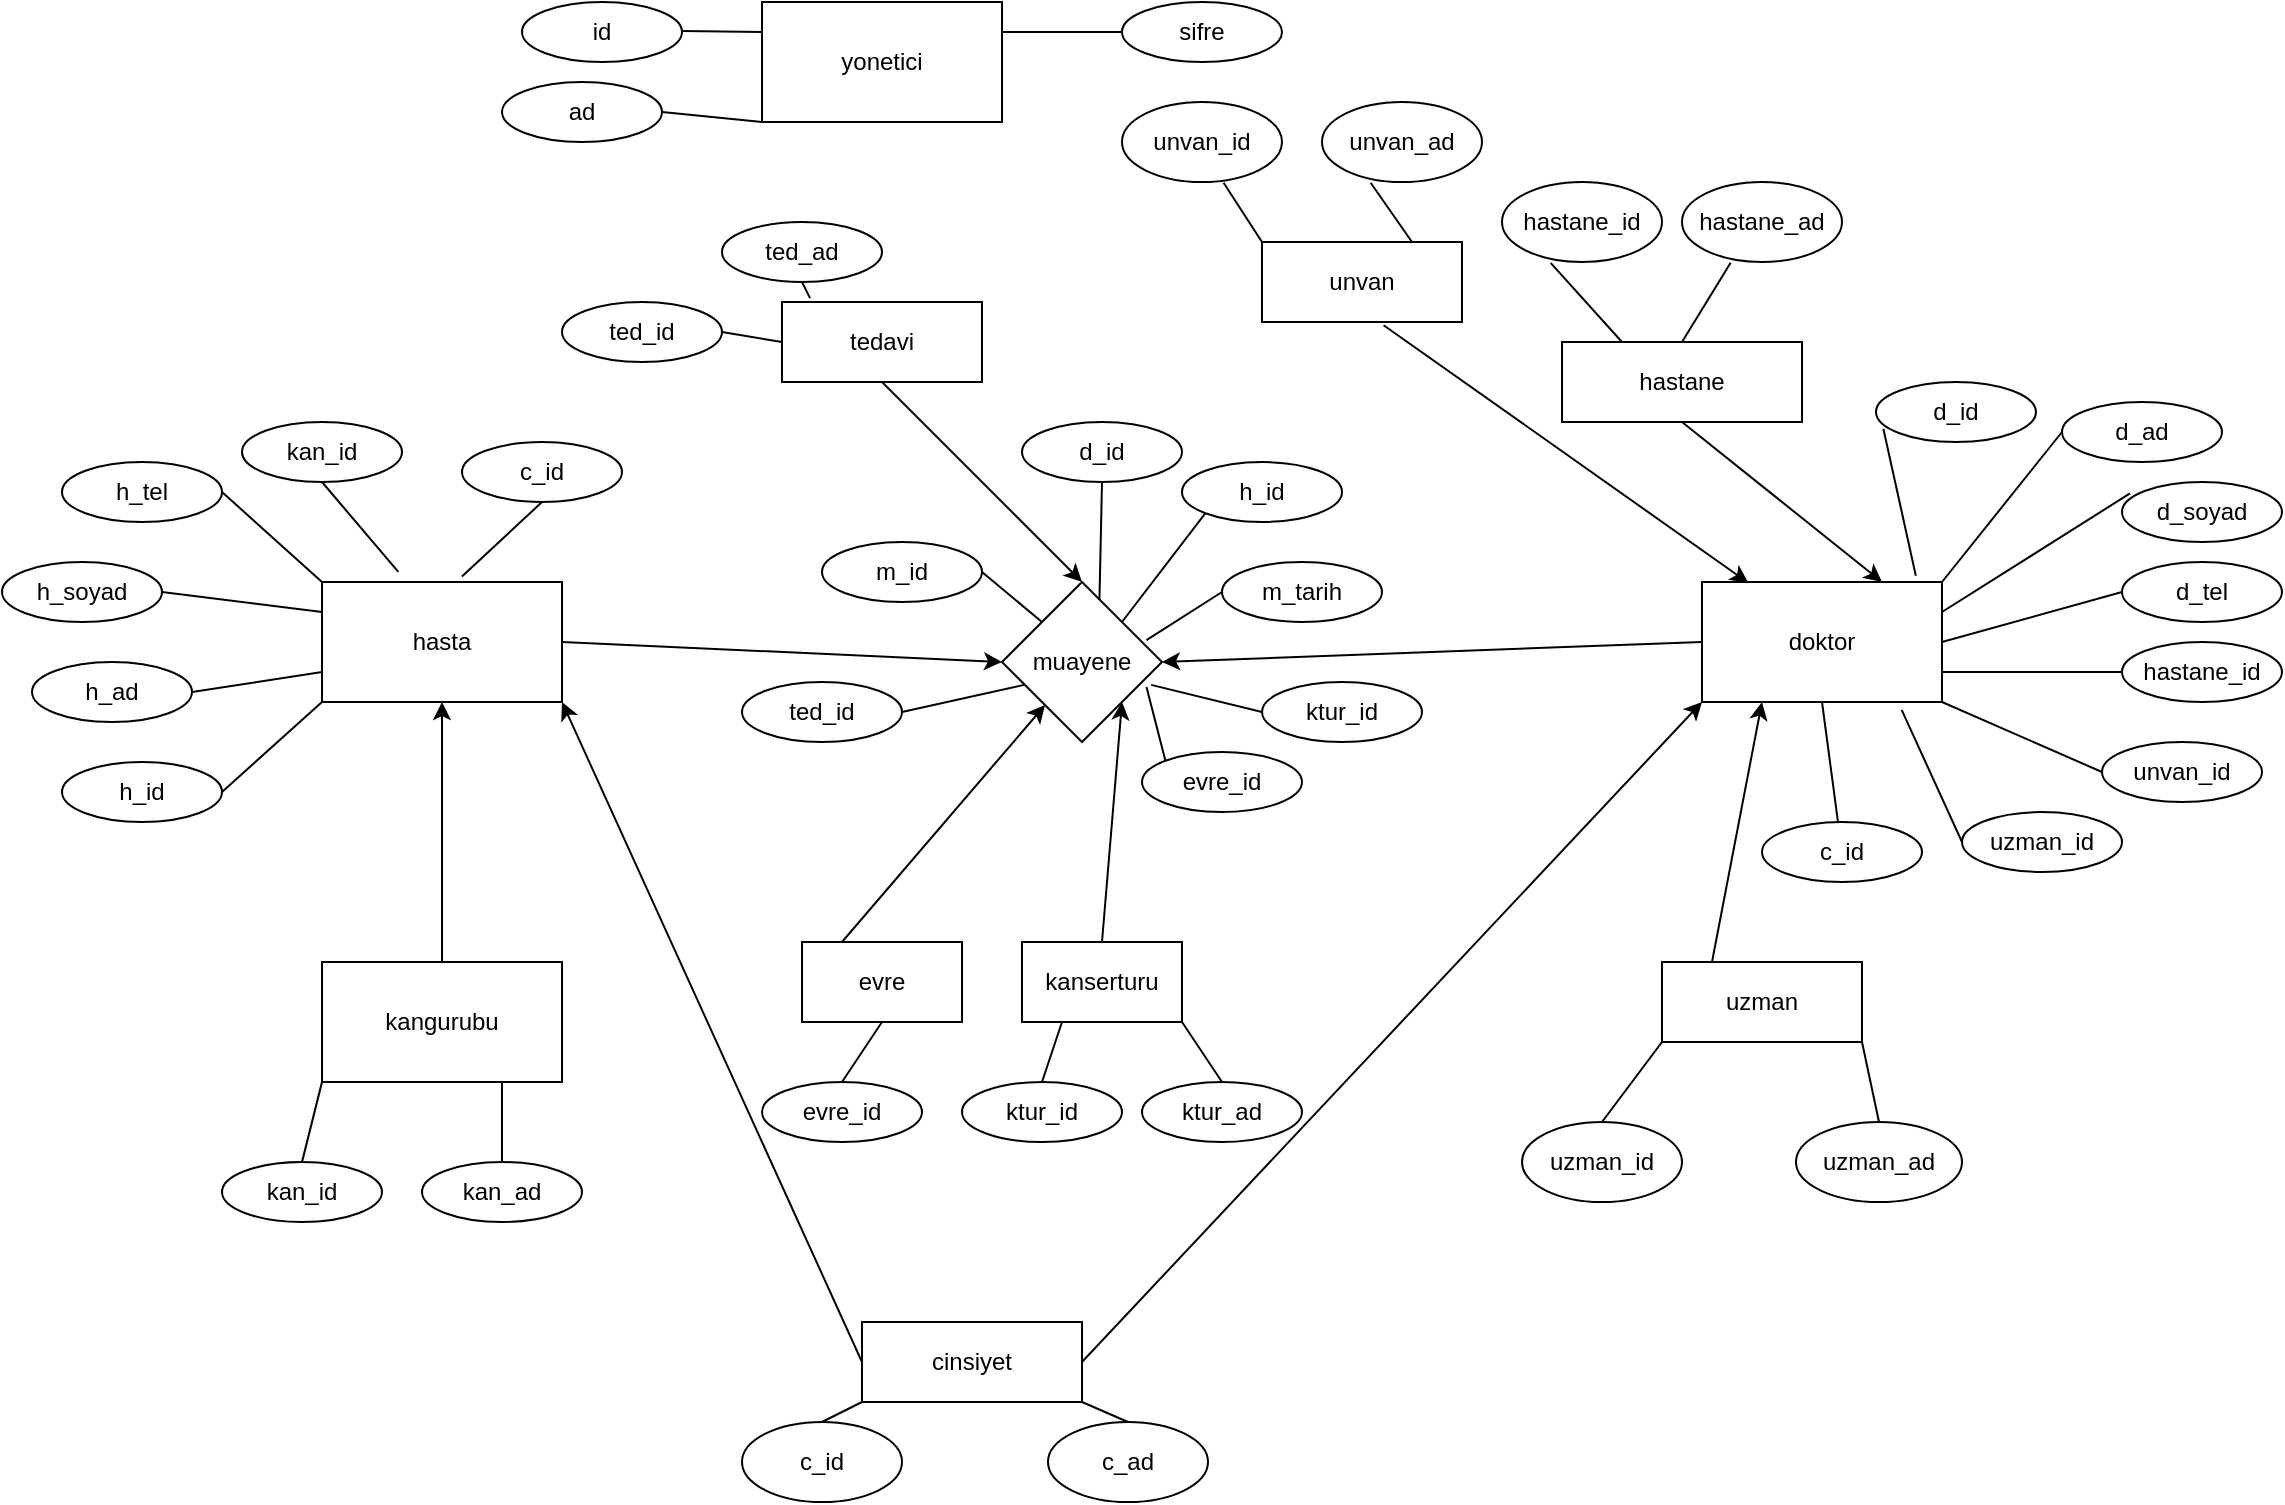 <mxfile version="15.7.4" type="device"><diagram id="0X4RLACX8VKn9e1AoDmt" name="Page-1"><mxGraphModel dx="2233" dy="1738" grid="1" gridSize="10" guides="1" tooltips="1" connect="1" arrows="1" fold="1" page="1" pageScale="1" pageWidth="827" pageHeight="1169" math="0" shadow="0"><root><mxCell id="0"/><mxCell id="1" parent="0"/><mxCell id="BoXVa5ll8AgMWKSlc7cO-2" value="hasta" style="rounded=0;whiteSpace=wrap;html=1;" vertex="1" parent="1"><mxGeometry x="50" y="240" width="120" height="60" as="geometry"/></mxCell><mxCell id="BoXVa5ll8AgMWKSlc7cO-3" value="doktor" style="rounded=0;whiteSpace=wrap;html=1;" vertex="1" parent="1"><mxGeometry x="740" y="240" width="120" height="60" as="geometry"/></mxCell><mxCell id="BoXVa5ll8AgMWKSlc7cO-4" value="yonetici" style="rounded=0;whiteSpace=wrap;html=1;" vertex="1" parent="1"><mxGeometry x="270" y="-50" width="120" height="60" as="geometry"/></mxCell><mxCell id="BoXVa5ll8AgMWKSlc7cO-5" value="kangurubu" style="rounded=0;whiteSpace=wrap;html=1;" vertex="1" parent="1"><mxGeometry x="50" y="430" width="120" height="60" as="geometry"/></mxCell><mxCell id="BoXVa5ll8AgMWKSlc7cO-6" value="evre" style="rounded=0;whiteSpace=wrap;html=1;" vertex="1" parent="1"><mxGeometry x="290" y="420" width="80" height="40" as="geometry"/></mxCell><mxCell id="BoXVa5ll8AgMWKSlc7cO-7" value="kanserturu" style="rounded=0;whiteSpace=wrap;html=1;" vertex="1" parent="1"><mxGeometry x="400" y="420" width="80" height="40" as="geometry"/></mxCell><mxCell id="BoXVa5ll8AgMWKSlc7cO-8" value="tedavi" style="rounded=0;whiteSpace=wrap;html=1;" vertex="1" parent="1"><mxGeometry x="280" y="100" width="100" height="40" as="geometry"/></mxCell><mxCell id="BoXVa5ll8AgMWKSlc7cO-9" value="cinsiyet" style="rounded=0;whiteSpace=wrap;html=1;" vertex="1" parent="1"><mxGeometry x="320" y="610" width="110" height="40" as="geometry"/></mxCell><mxCell id="BoXVa5ll8AgMWKSlc7cO-10" value="hastane" style="rounded=0;whiteSpace=wrap;html=1;" vertex="1" parent="1"><mxGeometry x="670" y="120" width="120" height="40" as="geometry"/></mxCell><mxCell id="BoXVa5ll8AgMWKSlc7cO-11" value="uzman" style="rounded=0;whiteSpace=wrap;html=1;" vertex="1" parent="1"><mxGeometry x="720" y="430" width="100" height="40" as="geometry"/></mxCell><mxCell id="BoXVa5ll8AgMWKSlc7cO-12" value="unvan" style="rounded=0;whiteSpace=wrap;html=1;" vertex="1" parent="1"><mxGeometry x="520" y="70" width="100" height="40" as="geometry"/></mxCell><mxCell id="BoXVa5ll8AgMWKSlc7cO-13" value="muayene" style="rhombus;whiteSpace=wrap;html=1;" vertex="1" parent="1"><mxGeometry x="390" y="240" width="80" height="80" as="geometry"/></mxCell><mxCell id="BoXVa5ll8AgMWKSlc7cO-17" value="" style="endArrow=classic;html=1;rounded=0;exitX=0.5;exitY=0;exitDx=0;exitDy=0;entryX=0.5;entryY=1;entryDx=0;entryDy=0;" edge="1" parent="1" source="BoXVa5ll8AgMWKSlc7cO-5" target="BoXVa5ll8AgMWKSlc7cO-2"><mxGeometry width="50" height="50" relative="1" as="geometry"><mxPoint x="340" y="360" as="sourcePoint"/><mxPoint x="390" y="310" as="targetPoint"/></mxGeometry></mxCell><mxCell id="BoXVa5ll8AgMWKSlc7cO-18" value="" style="endArrow=classic;html=1;rounded=0;exitX=0.5;exitY=1;exitDx=0;exitDy=0;entryX=0.5;entryY=0;entryDx=0;entryDy=0;" edge="1" parent="1" source="BoXVa5ll8AgMWKSlc7cO-8" target="BoXVa5ll8AgMWKSlc7cO-13"><mxGeometry width="50" height="50" relative="1" as="geometry"><mxPoint x="400" y="260" as="sourcePoint"/><mxPoint x="450" y="210" as="targetPoint"/></mxGeometry></mxCell><mxCell id="BoXVa5ll8AgMWKSlc7cO-19" value="" style="endArrow=classic;html=1;rounded=0;exitX=0.25;exitY=0;exitDx=0;exitDy=0;" edge="1" parent="1" source="BoXVa5ll8AgMWKSlc7cO-6" target="BoXVa5ll8AgMWKSlc7cO-13"><mxGeometry width="50" height="50" relative="1" as="geometry"><mxPoint x="340" y="360" as="sourcePoint"/><mxPoint x="390" y="310" as="targetPoint"/></mxGeometry></mxCell><mxCell id="BoXVa5ll8AgMWKSlc7cO-20" value="" style="endArrow=classic;html=1;rounded=0;exitX=0.5;exitY=0;exitDx=0;exitDy=0;entryX=1;entryY=1;entryDx=0;entryDy=0;" edge="1" parent="1" source="BoXVa5ll8AgMWKSlc7cO-7" target="BoXVa5ll8AgMWKSlc7cO-13"><mxGeometry width="50" height="50" relative="1" as="geometry"><mxPoint x="340" y="360" as="sourcePoint"/><mxPoint x="430" y="350" as="targetPoint"/></mxGeometry></mxCell><mxCell id="BoXVa5ll8AgMWKSlc7cO-21" value="" style="endArrow=classic;html=1;rounded=0;entryX=0;entryY=0.5;entryDx=0;entryDy=0;exitX=1;exitY=0.5;exitDx=0;exitDy=0;" edge="1" parent="1" source="BoXVa5ll8AgMWKSlc7cO-2" target="BoXVa5ll8AgMWKSlc7cO-13"><mxGeometry width="50" height="50" relative="1" as="geometry"><mxPoint x="250" y="340" as="sourcePoint"/><mxPoint x="390" y="310" as="targetPoint"/></mxGeometry></mxCell><mxCell id="BoXVa5ll8AgMWKSlc7cO-22" value="" style="endArrow=classic;html=1;rounded=0;exitX=0;exitY=0.5;exitDx=0;exitDy=0;entryX=1;entryY=0.5;entryDx=0;entryDy=0;" edge="1" parent="1" source="BoXVa5ll8AgMWKSlc7cO-3" target="BoXVa5ll8AgMWKSlc7cO-13"><mxGeometry width="50" height="50" relative="1" as="geometry"><mxPoint x="340" y="360" as="sourcePoint"/><mxPoint x="390" y="310" as="targetPoint"/></mxGeometry></mxCell><mxCell id="BoXVa5ll8AgMWKSlc7cO-23" value="" style="endArrow=classic;html=1;rounded=0;exitX=0;exitY=0.5;exitDx=0;exitDy=0;entryX=1;entryY=1;entryDx=0;entryDy=0;" edge="1" parent="1" source="BoXVa5ll8AgMWKSlc7cO-9" target="BoXVa5ll8AgMWKSlc7cO-2"><mxGeometry width="50" height="50" relative="1" as="geometry"><mxPoint x="340" y="360" as="sourcePoint"/><mxPoint x="390" y="310" as="targetPoint"/></mxGeometry></mxCell><mxCell id="BoXVa5ll8AgMWKSlc7cO-24" value="" style="endArrow=classic;html=1;rounded=0;exitX=1;exitY=0.5;exitDx=0;exitDy=0;entryX=0;entryY=1;entryDx=0;entryDy=0;" edge="1" parent="1" source="BoXVa5ll8AgMWKSlc7cO-9" target="BoXVa5ll8AgMWKSlc7cO-3"><mxGeometry width="50" height="50" relative="1" as="geometry"><mxPoint x="340" y="360" as="sourcePoint"/><mxPoint x="390" y="310" as="targetPoint"/></mxGeometry></mxCell><mxCell id="BoXVa5ll8AgMWKSlc7cO-25" value="" style="endArrow=classic;html=1;rounded=0;exitX=0.25;exitY=0;exitDx=0;exitDy=0;entryX=0.25;entryY=1;entryDx=0;entryDy=0;" edge="1" parent="1" source="BoXVa5ll8AgMWKSlc7cO-11" target="BoXVa5ll8AgMWKSlc7cO-3"><mxGeometry width="50" height="50" relative="1" as="geometry"><mxPoint x="340" y="360" as="sourcePoint"/><mxPoint x="390" y="310" as="targetPoint"/></mxGeometry></mxCell><mxCell id="BoXVa5ll8AgMWKSlc7cO-26" value="" style="endArrow=classic;html=1;rounded=0;exitX=0.5;exitY=1;exitDx=0;exitDy=0;entryX=0.75;entryY=0;entryDx=0;entryDy=0;" edge="1" parent="1" source="BoXVa5ll8AgMWKSlc7cO-10" target="BoXVa5ll8AgMWKSlc7cO-3"><mxGeometry width="50" height="50" relative="1" as="geometry"><mxPoint x="340" y="360" as="sourcePoint"/><mxPoint x="390" y="310" as="targetPoint"/></mxGeometry></mxCell><mxCell id="BoXVa5ll8AgMWKSlc7cO-27" value="" style="endArrow=classic;html=1;rounded=0;exitX=0.608;exitY=1.04;exitDx=0;exitDy=0;exitPerimeter=0;entryX=0.193;entryY=0.007;entryDx=0;entryDy=0;entryPerimeter=0;" edge="1" parent="1" source="BoXVa5ll8AgMWKSlc7cO-12" target="BoXVa5ll8AgMWKSlc7cO-3"><mxGeometry width="50" height="50" relative="1" as="geometry"><mxPoint x="340" y="360" as="sourcePoint"/><mxPoint x="390" y="310" as="targetPoint"/></mxGeometry></mxCell><mxCell id="BoXVa5ll8AgMWKSlc7cO-28" value="" style="endArrow=none;html=1;rounded=0;exitX=0;exitY=0.25;exitDx=0;exitDy=0;" edge="1" parent="1" source="BoXVa5ll8AgMWKSlc7cO-4" target="BoXVa5ll8AgMWKSlc7cO-29"><mxGeometry width="50" height="50" relative="1" as="geometry"><mxPoint x="340" y="360" as="sourcePoint"/><mxPoint x="310" y="110" as="targetPoint"/></mxGeometry></mxCell><mxCell id="BoXVa5ll8AgMWKSlc7cO-29" value="id" style="ellipse;whiteSpace=wrap;html=1;" vertex="1" parent="1"><mxGeometry x="150" y="-50" width="80" height="30" as="geometry"/></mxCell><mxCell id="BoXVa5ll8AgMWKSlc7cO-30" value="ad" style="ellipse;whiteSpace=wrap;html=1;" vertex="1" parent="1"><mxGeometry x="140" y="-10" width="80" height="30" as="geometry"/></mxCell><mxCell id="BoXVa5ll8AgMWKSlc7cO-31" value="sifre" style="ellipse;whiteSpace=wrap;html=1;" vertex="1" parent="1"><mxGeometry x="450" y="-50" width="80" height="30" as="geometry"/></mxCell><mxCell id="BoXVa5ll8AgMWKSlc7cO-32" value="" style="endArrow=none;html=1;rounded=0;entryX=1;entryY=0.25;entryDx=0;entryDy=0;exitX=0;exitY=0.5;exitDx=0;exitDy=0;" edge="1" parent="1" source="BoXVa5ll8AgMWKSlc7cO-31" target="BoXVa5ll8AgMWKSlc7cO-4"><mxGeometry width="50" height="50" relative="1" as="geometry"><mxPoint x="470" y="15" as="sourcePoint"/><mxPoint x="480.0" y="100" as="targetPoint"/></mxGeometry></mxCell><mxCell id="BoXVa5ll8AgMWKSlc7cO-33" value="" style="endArrow=none;html=1;rounded=0;entryX=1;entryY=0.5;entryDx=0;entryDy=0;exitX=0;exitY=1;exitDx=0;exitDy=0;" edge="1" parent="1" source="BoXVa5ll8AgMWKSlc7cO-4" target="BoXVa5ll8AgMWKSlc7cO-30"><mxGeometry width="50" height="50" relative="1" as="geometry"><mxPoint x="350" y="120" as="sourcePoint"/><mxPoint x="300.0" y="124.41" as="targetPoint"/></mxGeometry></mxCell><mxCell id="BoXVa5ll8AgMWKSlc7cO-34" value="uzman_id" style="ellipse;whiteSpace=wrap;html=1;" vertex="1" parent="1"><mxGeometry x="650" y="510" width="80" height="40" as="geometry"/></mxCell><mxCell id="BoXVa5ll8AgMWKSlc7cO-35" value="uzman_ad" style="ellipse;whiteSpace=wrap;html=1;" vertex="1" parent="1"><mxGeometry x="787" y="510" width="83" height="40" as="geometry"/></mxCell><mxCell id="BoXVa5ll8AgMWKSlc7cO-36" value="" style="endArrow=none;html=1;rounded=0;exitX=0.5;exitY=0;exitDx=0;exitDy=0;entryX=0;entryY=1;entryDx=0;entryDy=0;" edge="1" parent="1" source="BoXVa5ll8AgMWKSlc7cO-34" target="BoXVa5ll8AgMWKSlc7cO-11"><mxGeometry width="50" height="50" relative="1" as="geometry"><mxPoint x="340" y="360" as="sourcePoint"/><mxPoint x="390" y="310" as="targetPoint"/></mxGeometry></mxCell><mxCell id="BoXVa5ll8AgMWKSlc7cO-37" value="" style="endArrow=none;html=1;rounded=0;entryX=1;entryY=1;entryDx=0;entryDy=0;exitX=0.5;exitY=0;exitDx=0;exitDy=0;" edge="1" parent="1" source="BoXVa5ll8AgMWKSlc7cO-35" target="BoXVa5ll8AgMWKSlc7cO-11"><mxGeometry width="50" height="50" relative="1" as="geometry"><mxPoint x="780" y="490" as="sourcePoint"/><mxPoint x="390" y="310" as="targetPoint"/></mxGeometry></mxCell><mxCell id="BoXVa5ll8AgMWKSlc7cO-38" value="unvan_id" style="ellipse;whiteSpace=wrap;html=1;" vertex="1" parent="1"><mxGeometry x="450" width="80" height="40" as="geometry"/></mxCell><mxCell id="BoXVa5ll8AgMWKSlc7cO-39" value="unvan_ad" style="ellipse;whiteSpace=wrap;html=1;" vertex="1" parent="1"><mxGeometry x="550" width="80" height="40" as="geometry"/></mxCell><mxCell id="BoXVa5ll8AgMWKSlc7cO-40" value="" style="endArrow=none;html=1;rounded=0;exitX=0.635;exitY=1.01;exitDx=0;exitDy=0;exitPerimeter=0;entryX=0;entryY=0;entryDx=0;entryDy=0;" edge="1" parent="1" source="BoXVa5ll8AgMWKSlc7cO-38" target="BoXVa5ll8AgMWKSlc7cO-12"><mxGeometry width="50" height="50" relative="1" as="geometry"><mxPoint x="340" y="240" as="sourcePoint"/><mxPoint x="390" y="190" as="targetPoint"/></mxGeometry></mxCell><mxCell id="BoXVa5ll8AgMWKSlc7cO-41" value="" style="endArrow=none;html=1;rounded=0;entryX=0.304;entryY=1.01;entryDx=0;entryDy=0;entryPerimeter=0;exitX=0.75;exitY=0;exitDx=0;exitDy=0;" edge="1" parent="1" source="BoXVa5ll8AgMWKSlc7cO-12" target="BoXVa5ll8AgMWKSlc7cO-39"><mxGeometry width="50" height="50" relative="1" as="geometry"><mxPoint x="340" y="240" as="sourcePoint"/><mxPoint x="390" y="190" as="targetPoint"/></mxGeometry></mxCell><mxCell id="BoXVa5ll8AgMWKSlc7cO-42" value="hastane_id" style="ellipse;whiteSpace=wrap;html=1;" vertex="1" parent="1"><mxGeometry x="640" y="40" width="80" height="40" as="geometry"/></mxCell><mxCell id="BoXVa5ll8AgMWKSlc7cO-43" value="" style="endArrow=none;html=1;rounded=0;entryX=0.304;entryY=1.01;entryDx=0;entryDy=0;entryPerimeter=0;exitX=0.25;exitY=0;exitDx=0;exitDy=0;" edge="1" parent="1" target="BoXVa5ll8AgMWKSlc7cO-42" source="BoXVa5ll8AgMWKSlc7cO-10"><mxGeometry width="50" height="50" relative="1" as="geometry"><mxPoint x="575" y="130" as="sourcePoint"/><mxPoint x="400" y="200" as="targetPoint"/></mxGeometry></mxCell><mxCell id="BoXVa5ll8AgMWKSlc7cO-44" value="hastane_ad" style="ellipse;whiteSpace=wrap;html=1;" vertex="1" parent="1"><mxGeometry x="730" y="40" width="80" height="40" as="geometry"/></mxCell><mxCell id="BoXVa5ll8AgMWKSlc7cO-45" value="" style="endArrow=none;html=1;rounded=0;entryX=0.304;entryY=1.01;entryDx=0;entryDy=0;entryPerimeter=0;exitX=0.5;exitY=0;exitDx=0;exitDy=0;" edge="1" parent="1" target="BoXVa5ll8AgMWKSlc7cO-44" source="BoXVa5ll8AgMWKSlc7cO-10"><mxGeometry width="50" height="50" relative="1" as="geometry"><mxPoint x="810" y="120" as="sourcePoint"/><mxPoint x="635" y="190" as="targetPoint"/></mxGeometry></mxCell><mxCell id="BoXVa5ll8AgMWKSlc7cO-50" value="d_soyad" style="ellipse;whiteSpace=wrap;html=1;" vertex="1" parent="1"><mxGeometry x="950" y="190" width="80" height="30" as="geometry"/></mxCell><mxCell id="BoXVa5ll8AgMWKSlc7cO-51" value="" style="endArrow=none;html=1;rounded=0;entryX=0.05;entryY=0.19;entryDx=0;entryDy=0;entryPerimeter=0;exitX=1;exitY=0.25;exitDx=0;exitDy=0;" edge="1" parent="1" target="BoXVa5ll8AgMWKSlc7cO-50" source="BoXVa5ll8AgMWKSlc7cO-3"><mxGeometry width="50" height="50" relative="1" as="geometry"><mxPoint x="670" y="320" as="sourcePoint"/><mxPoint x="855.0" y="394.41" as="targetPoint"/></mxGeometry></mxCell><mxCell id="BoXVa5ll8AgMWKSlc7cO-52" value="d_ad" style="ellipse;whiteSpace=wrap;html=1;" vertex="1" parent="1"><mxGeometry x="920" y="150" width="80" height="30" as="geometry"/></mxCell><mxCell id="BoXVa5ll8AgMWKSlc7cO-53" value="" style="endArrow=none;html=1;rounded=0;entryX=0;entryY=0.5;entryDx=0;entryDy=0;exitX=1;exitY=0;exitDx=0;exitDy=0;" edge="1" parent="1" target="BoXVa5ll8AgMWKSlc7cO-52" source="BoXVa5ll8AgMWKSlc7cO-3"><mxGeometry width="50" height="50" relative="1" as="geometry"><mxPoint x="330" y="80" as="sourcePoint"/><mxPoint x="710" y="290" as="targetPoint"/></mxGeometry></mxCell><mxCell id="BoXVa5ll8AgMWKSlc7cO-54" value="d_id" style="ellipse;whiteSpace=wrap;html=1;" vertex="1" parent="1"><mxGeometry x="827" y="140" width="80" height="30" as="geometry"/></mxCell><mxCell id="BoXVa5ll8AgMWKSlc7cO-55" value="" style="endArrow=none;html=1;rounded=0;exitX=0.891;exitY=-0.052;exitDx=0;exitDy=0;entryX=0.046;entryY=0.778;entryDx=0;entryDy=0;entryPerimeter=0;exitPerimeter=0;" edge="1" parent="1" target="BoXVa5ll8AgMWKSlc7cO-54" source="BoXVa5ll8AgMWKSlc7cO-3"><mxGeometry width="50" height="50" relative="1" as="geometry"><mxPoint x="840" y="240" as="sourcePoint"/><mxPoint x="700" y="255" as="targetPoint"/></mxGeometry></mxCell><mxCell id="BoXVa5ll8AgMWKSlc7cO-63" value="d_tel" style="ellipse;whiteSpace=wrap;html=1;" vertex="1" parent="1"><mxGeometry x="950" y="230" width="80" height="30" as="geometry"/></mxCell><mxCell id="BoXVa5ll8AgMWKSlc7cO-64" value="" style="endArrow=none;html=1;rounded=0;entryX=0;entryY=0.5;entryDx=0;entryDy=0;exitX=1;exitY=0.5;exitDx=0;exitDy=0;" edge="1" parent="1" target="BoXVa5ll8AgMWKSlc7cO-63" source="BoXVa5ll8AgMWKSlc7cO-3"><mxGeometry width="50" height="50" relative="1" as="geometry"><mxPoint x="730" y="330" as="sourcePoint"/><mxPoint x="687.16" y="380" as="targetPoint"/></mxGeometry></mxCell><mxCell id="BoXVa5ll8AgMWKSlc7cO-65" value="hastane_id" style="ellipse;whiteSpace=wrap;html=1;" vertex="1" parent="1"><mxGeometry x="950" y="270" width="80" height="30" as="geometry"/></mxCell><mxCell id="BoXVa5ll8AgMWKSlc7cO-66" value="" style="endArrow=none;html=1;rounded=0;entryX=0;entryY=0.5;entryDx=0;entryDy=0;exitX=1;exitY=0.75;exitDx=0;exitDy=0;" edge="1" parent="1" target="BoXVa5ll8AgMWKSlc7cO-65" source="BoXVa5ll8AgMWKSlc7cO-3"><mxGeometry width="50" height="50" relative="1" as="geometry"><mxPoint x="840" y="320" as="sourcePoint"/><mxPoint x="840" y="370" as="targetPoint"/></mxGeometry></mxCell><mxCell id="BoXVa5ll8AgMWKSlc7cO-67" value="unvan_id" style="ellipse;whiteSpace=wrap;html=1;" vertex="1" parent="1"><mxGeometry x="940" y="320" width="80" height="30" as="geometry"/></mxCell><mxCell id="BoXVa5ll8AgMWKSlc7cO-68" value="" style="endArrow=none;html=1;rounded=0;entryX=0;entryY=0.5;entryDx=0;entryDy=0;exitX=1;exitY=1;exitDx=0;exitDy=0;" edge="1" parent="1" target="BoXVa5ll8AgMWKSlc7cO-67" source="BoXVa5ll8AgMWKSlc7cO-3"><mxGeometry width="50" height="50" relative="1" as="geometry"><mxPoint x="827" y="400" as="sourcePoint"/><mxPoint x="767" y="400" as="targetPoint"/></mxGeometry></mxCell><mxCell id="BoXVa5ll8AgMWKSlc7cO-69" value="c_id" style="ellipse;whiteSpace=wrap;html=1;" vertex="1" parent="1"><mxGeometry x="770" y="360" width="80" height="30" as="geometry"/></mxCell><mxCell id="BoXVa5ll8AgMWKSlc7cO-70" value="" style="endArrow=none;html=1;rounded=0;exitX=0.5;exitY=1;exitDx=0;exitDy=0;" edge="1" parent="1" target="BoXVa5ll8AgMWKSlc7cO-69" source="BoXVa5ll8AgMWKSlc7cO-3"><mxGeometry width="50" height="50" relative="1" as="geometry"><mxPoint x="730" y="390" as="sourcePoint"/><mxPoint x="670" y="390" as="targetPoint"/></mxGeometry></mxCell><mxCell id="BoXVa5ll8AgMWKSlc7cO-71" value="uzman_id" style="ellipse;whiteSpace=wrap;html=1;" vertex="1" parent="1"><mxGeometry x="870" y="355" width="80" height="30" as="geometry"/></mxCell><mxCell id="BoXVa5ll8AgMWKSlc7cO-72" value="" style="endArrow=none;html=1;rounded=0;entryX=0;entryY=0.5;entryDx=0;entryDy=0;exitX=0.832;exitY=1.066;exitDx=0;exitDy=0;exitPerimeter=0;" edge="1" parent="1" target="BoXVa5ll8AgMWKSlc7cO-71" source="BoXVa5ll8AgMWKSlc7cO-3"><mxGeometry width="50" height="50" relative="1" as="geometry"><mxPoint x="820" y="385" as="sourcePoint"/><mxPoint x="760" y="385" as="targetPoint"/></mxGeometry></mxCell><mxCell id="BoXVa5ll8AgMWKSlc7cO-73" value="c_ad" style="ellipse;whiteSpace=wrap;html=1;" vertex="1" parent="1"><mxGeometry x="413" y="660" width="80" height="40" as="geometry"/></mxCell><mxCell id="BoXVa5ll8AgMWKSlc7cO-74" value="" style="endArrow=none;html=1;rounded=0;exitX=0.5;exitY=0;exitDx=0;exitDy=0;entryX=1;entryY=1;entryDx=0;entryDy=0;" edge="1" parent="1" source="BoXVa5ll8AgMWKSlc7cO-73" target="BoXVa5ll8AgMWKSlc7cO-9"><mxGeometry width="50" height="50" relative="1" as="geometry"><mxPoint x="350" y="370" as="sourcePoint"/><mxPoint x="730" y="480" as="targetPoint"/></mxGeometry></mxCell><mxCell id="BoXVa5ll8AgMWKSlc7cO-75" value="c_id" style="ellipse;whiteSpace=wrap;html=1;" vertex="1" parent="1"><mxGeometry x="260" y="660" width="80" height="40" as="geometry"/></mxCell><mxCell id="BoXVa5ll8AgMWKSlc7cO-76" value="" style="endArrow=none;html=1;rounded=0;exitX=0.5;exitY=0;exitDx=0;exitDy=0;entryX=0;entryY=1;entryDx=0;entryDy=0;" edge="1" parent="1" source="BoXVa5ll8AgMWKSlc7cO-75" target="BoXVa5ll8AgMWKSlc7cO-9"><mxGeometry width="50" height="50" relative="1" as="geometry"><mxPoint y="395" as="sourcePoint"/><mxPoint x="380" y="505" as="targetPoint"/></mxGeometry></mxCell><mxCell id="BoXVa5ll8AgMWKSlc7cO-77" value="ted_id" style="ellipse;whiteSpace=wrap;html=1;" vertex="1" parent="1"><mxGeometry x="170" y="100" width="80" height="30" as="geometry"/></mxCell><mxCell id="BoXVa5ll8AgMWKSlc7cO-78" value="" style="endArrow=none;html=1;rounded=0;entryX=1;entryY=0.5;entryDx=0;entryDy=0;exitX=0;exitY=0.5;exitDx=0;exitDy=0;" edge="1" parent="1" target="BoXVa5ll8AgMWKSlc7cO-77" source="BoXVa5ll8AgMWKSlc7cO-8"><mxGeometry width="50" height="50" relative="1" as="geometry"><mxPoint x="350" y="140" as="sourcePoint"/><mxPoint x="340.0" y="204.41" as="targetPoint"/></mxGeometry></mxCell><mxCell id="BoXVa5ll8AgMWKSlc7cO-79" value="ted_ad" style="ellipse;whiteSpace=wrap;html=1;" vertex="1" parent="1"><mxGeometry x="250" y="60" width="80" height="30" as="geometry"/></mxCell><mxCell id="BoXVa5ll8AgMWKSlc7cO-80" value="" style="endArrow=none;html=1;rounded=0;entryX=0.5;entryY=1;entryDx=0;entryDy=0;exitX=0.14;exitY=-0.049;exitDx=0;exitDy=0;exitPerimeter=0;" edge="1" parent="1" target="BoXVa5ll8AgMWKSlc7cO-79" source="BoXVa5ll8AgMWKSlc7cO-8"><mxGeometry width="50" height="50" relative="1" as="geometry"><mxPoint x="495" y="195" as="sourcePoint"/><mxPoint x="450.0" y="179.41" as="targetPoint"/></mxGeometry></mxCell><mxCell id="BoXVa5ll8AgMWKSlc7cO-81" value="evre_id" style="ellipse;whiteSpace=wrap;html=1;" vertex="1" parent="1"><mxGeometry x="270" y="490" width="80" height="30" as="geometry"/></mxCell><mxCell id="BoXVa5ll8AgMWKSlc7cO-82" value="" style="endArrow=none;html=1;rounded=0;entryX=0.5;entryY=0;entryDx=0;entryDy=0;exitX=0.5;exitY=1;exitDx=0;exitDy=0;" edge="1" parent="1" target="BoXVa5ll8AgMWKSlc7cO-81" source="BoXVa5ll8AgMWKSlc7cO-6"><mxGeometry width="50" height="50" relative="1" as="geometry"><mxPoint x="483" y="420" as="sourcePoint"/><mxPoint x="473.0" y="484.41" as="targetPoint"/></mxGeometry></mxCell><mxCell id="BoXVa5ll8AgMWKSlc7cO-83" value="ktur_id" style="ellipse;whiteSpace=wrap;html=1;" vertex="1" parent="1"><mxGeometry x="370" y="490" width="80" height="30" as="geometry"/></mxCell><mxCell id="BoXVa5ll8AgMWKSlc7cO-84" value="" style="endArrow=none;html=1;rounded=0;entryX=0.5;entryY=0;entryDx=0;entryDy=0;exitX=0.25;exitY=1;exitDx=0;exitDy=0;" edge="1" parent="1" target="BoXVa5ll8AgMWKSlc7cO-83" source="BoXVa5ll8AgMWKSlc7cO-7"><mxGeometry width="50" height="50" relative="1" as="geometry"><mxPoint x="480" y="420" as="sourcePoint"/><mxPoint x="570.0" y="504.41" as="targetPoint"/></mxGeometry></mxCell><mxCell id="BoXVa5ll8AgMWKSlc7cO-85" value="ktur_ad" style="ellipse;whiteSpace=wrap;html=1;" vertex="1" parent="1"><mxGeometry x="460" y="490" width="80" height="30" as="geometry"/></mxCell><mxCell id="BoXVa5ll8AgMWKSlc7cO-86" value="" style="endArrow=none;html=1;rounded=0;exitX=1;exitY=1;exitDx=0;exitDy=0;entryX=0.5;entryY=0;entryDx=0;entryDy=0;" edge="1" parent="1" target="BoXVa5ll8AgMWKSlc7cO-85" source="BoXVa5ll8AgMWKSlc7cO-7"><mxGeometry width="50" height="50" relative="1" as="geometry"><mxPoint x="670" y="440" as="sourcePoint"/><mxPoint x="560" y="430" as="targetPoint"/></mxGeometry></mxCell><mxCell id="BoXVa5ll8AgMWKSlc7cO-88" value="m_id" style="ellipse;whiteSpace=wrap;html=1;" vertex="1" parent="1"><mxGeometry x="300" y="220" width="80" height="30" as="geometry"/></mxCell><mxCell id="BoXVa5ll8AgMWKSlc7cO-89" value="" style="endArrow=none;html=1;rounded=0;entryX=1;entryY=0.5;entryDx=0;entryDy=0;exitX=0;exitY=0;exitDx=0;exitDy=0;" edge="1" parent="1" target="BoXVa5ll8AgMWKSlc7cO-88" source="BoXVa5ll8AgMWKSlc7cO-13"><mxGeometry width="50" height="50" relative="1" as="geometry"><mxPoint x="430" y="220" as="sourcePoint"/><mxPoint x="420.0" y="284.41" as="targetPoint"/></mxGeometry></mxCell><mxCell id="BoXVa5ll8AgMWKSlc7cO-90" value="d_id" style="ellipse;whiteSpace=wrap;html=1;" vertex="1" parent="1"><mxGeometry x="400" y="160" width="80" height="30" as="geometry"/></mxCell><mxCell id="BoXVa5ll8AgMWKSlc7cO-91" value="" style="endArrow=none;html=1;rounded=0;entryX=0.5;entryY=1;entryDx=0;entryDy=0;exitX=0.609;exitY=0.113;exitDx=0;exitDy=0;exitPerimeter=0;" edge="1" parent="1" target="BoXVa5ll8AgMWKSlc7cO-90" source="BoXVa5ll8AgMWKSlc7cO-13"><mxGeometry width="50" height="50" relative="1" as="geometry"><mxPoint x="640" y="310" as="sourcePoint"/><mxPoint x="560.0" y="244.41" as="targetPoint"/></mxGeometry></mxCell><mxCell id="BoXVa5ll8AgMWKSlc7cO-92" value="h_id" style="ellipse;whiteSpace=wrap;html=1;" vertex="1" parent="1"><mxGeometry x="480" y="180" width="80" height="30" as="geometry"/></mxCell><mxCell id="BoXVa5ll8AgMWKSlc7cO-93" value="" style="endArrow=none;html=1;rounded=0;entryX=0;entryY=1;entryDx=0;entryDy=0;exitX=1;exitY=0;exitDx=0;exitDy=0;" edge="1" parent="1" target="BoXVa5ll8AgMWKSlc7cO-92" source="BoXVa5ll8AgMWKSlc7cO-13"><mxGeometry width="50" height="50" relative="1" as="geometry"><mxPoint x="650" y="200" as="sourcePoint"/><mxPoint x="640.0" y="264.41" as="targetPoint"/></mxGeometry></mxCell><mxCell id="BoXVa5ll8AgMWKSlc7cO-94" value="ted_id" style="ellipse;whiteSpace=wrap;html=1;" vertex="1" parent="1"><mxGeometry x="260" y="290" width="80" height="30" as="geometry"/></mxCell><mxCell id="BoXVa5ll8AgMWKSlc7cO-95" value="" style="endArrow=none;html=1;rounded=0;entryX=1;entryY=0.5;entryDx=0;entryDy=0;exitX=0.138;exitY=0.643;exitDx=0;exitDy=0;exitPerimeter=0;" edge="1" parent="1" target="BoXVa5ll8AgMWKSlc7cO-94" source="BoXVa5ll8AgMWKSlc7cO-13"><mxGeometry width="50" height="50" relative="1" as="geometry"><mxPoint x="400" y="290" as="sourcePoint"/><mxPoint x="390.0" y="354.41" as="targetPoint"/></mxGeometry></mxCell><mxCell id="BoXVa5ll8AgMWKSlc7cO-96" value="evre_id" style="ellipse;whiteSpace=wrap;html=1;" vertex="1" parent="1"><mxGeometry x="460.0" y="325" width="80" height="30" as="geometry"/></mxCell><mxCell id="BoXVa5ll8AgMWKSlc7cO-97" value="" style="endArrow=none;html=1;rounded=0;entryX=0;entryY=0;entryDx=0;entryDy=0;exitX=0.903;exitY=0.657;exitDx=0;exitDy=0;exitPerimeter=0;" edge="1" parent="1" target="BoXVa5ll8AgMWKSlc7cO-96" source="BoXVa5ll8AgMWKSlc7cO-13"><mxGeometry width="50" height="50" relative="1" as="geometry"><mxPoint x="440" y="277.28" as="sourcePoint"/><mxPoint x="648.96" y="394.41" as="targetPoint"/></mxGeometry></mxCell><mxCell id="BoXVa5ll8AgMWKSlc7cO-98" value="ktur_id" style="ellipse;whiteSpace=wrap;html=1;" vertex="1" parent="1"><mxGeometry x="520" y="290" width="80" height="30" as="geometry"/></mxCell><mxCell id="BoXVa5ll8AgMWKSlc7cO-99" value="" style="endArrow=none;html=1;rounded=0;exitX=0.932;exitY=0.643;exitDx=0;exitDy=0;exitPerimeter=0;entryX=0;entryY=0.5;entryDx=0;entryDy=0;" edge="1" parent="1" target="BoXVa5ll8AgMWKSlc7cO-98" source="BoXVa5ll8AgMWKSlc7cO-13"><mxGeometry width="50" height="50" relative="1" as="geometry"><mxPoint x="670" y="280" as="sourcePoint"/><mxPoint x="520" y="291" as="targetPoint"/></mxGeometry></mxCell><mxCell id="BoXVa5ll8AgMWKSlc7cO-100" value="m_tarih" style="ellipse;whiteSpace=wrap;html=1;" vertex="1" parent="1"><mxGeometry x="500" y="230" width="80" height="30" as="geometry"/></mxCell><mxCell id="BoXVa5ll8AgMWKSlc7cO-101" value="" style="endArrow=none;html=1;rounded=0;entryX=0;entryY=0.5;entryDx=0;entryDy=0;exitX=0.903;exitY=0.363;exitDx=0;exitDy=0;exitPerimeter=0;" edge="1" parent="1" target="BoXVa5ll8AgMWKSlc7cO-100" source="BoXVa5ll8AgMWKSlc7cO-13"><mxGeometry width="50" height="50" relative="1" as="geometry"><mxPoint x="650" y="230" as="sourcePoint"/><mxPoint x="640.0" y="294.41" as="targetPoint"/></mxGeometry></mxCell><mxCell id="BoXVa5ll8AgMWKSlc7cO-102" value="kan_id" style="ellipse;whiteSpace=wrap;html=1;" vertex="1" parent="1"><mxGeometry y="530" width="80" height="30" as="geometry"/></mxCell><mxCell id="BoXVa5ll8AgMWKSlc7cO-103" value="" style="endArrow=none;html=1;rounded=0;exitX=0;exitY=1;exitDx=0;exitDy=0;entryX=0.5;entryY=0;entryDx=0;entryDy=0;" edge="1" parent="1" target="BoXVa5ll8AgMWKSlc7cO-102" source="BoXVa5ll8AgMWKSlc7cO-5"><mxGeometry width="50" height="50" relative="1" as="geometry"><mxPoint x="150" y="530" as="sourcePoint"/><mxPoint x="140" y="545" as="targetPoint"/></mxGeometry></mxCell><mxCell id="BoXVa5ll8AgMWKSlc7cO-104" value="kan_ad" style="ellipse;whiteSpace=wrap;html=1;" vertex="1" parent="1"><mxGeometry x="100" y="530" width="80" height="30" as="geometry"/></mxCell><mxCell id="BoXVa5ll8AgMWKSlc7cO-105" value="" style="endArrow=none;html=1;rounded=0;entryX=0.5;entryY=0;entryDx=0;entryDy=0;exitX=0.75;exitY=1;exitDx=0;exitDy=0;" edge="1" parent="1" target="BoXVa5ll8AgMWKSlc7cO-104" source="BoXVa5ll8AgMWKSlc7cO-5"><mxGeometry width="50" height="50" relative="1" as="geometry"><mxPoint x="250" y="530" as="sourcePoint"/><mxPoint x="240.0" y="594.41" as="targetPoint"/></mxGeometry></mxCell><mxCell id="BoXVa5ll8AgMWKSlc7cO-106" value="h_tel" style="ellipse;whiteSpace=wrap;html=1;" vertex="1" parent="1"><mxGeometry x="-80" y="180" width="80" height="30" as="geometry"/></mxCell><mxCell id="BoXVa5ll8AgMWKSlc7cO-107" value="" style="endArrow=none;html=1;rounded=0;entryX=1;entryY=0.5;entryDx=0;entryDy=0;exitX=0;exitY=0;exitDx=0;exitDy=0;" edge="1" parent="1" target="BoXVa5ll8AgMWKSlc7cO-106" source="BoXVa5ll8AgMWKSlc7cO-2"><mxGeometry width="50" height="50" relative="1" as="geometry"><mxPoint x="90" y="180" as="sourcePoint"/><mxPoint x="80.0" y="244.41" as="targetPoint"/></mxGeometry></mxCell><mxCell id="BoXVa5ll8AgMWKSlc7cO-108" value="h_soyad" style="ellipse;whiteSpace=wrap;html=1;" vertex="1" parent="1"><mxGeometry x="-110" y="230" width="80" height="30" as="geometry"/></mxCell><mxCell id="BoXVa5ll8AgMWKSlc7cO-109" value="" style="endArrow=none;html=1;rounded=0;entryX=1;entryY=0.5;entryDx=0;entryDy=0;exitX=0;exitY=0.25;exitDx=0;exitDy=0;" edge="1" parent="1" target="BoXVa5ll8AgMWKSlc7cO-108" source="BoXVa5ll8AgMWKSlc7cO-2"><mxGeometry width="50" height="50" relative="1" as="geometry"><mxPoint x="40" y="230" as="sourcePoint"/><mxPoint x="30.0" y="294.41" as="targetPoint"/></mxGeometry></mxCell><mxCell id="BoXVa5ll8AgMWKSlc7cO-110" value="h_ad" style="ellipse;whiteSpace=wrap;html=1;" vertex="1" parent="1"><mxGeometry x="-95" y="280" width="80" height="30" as="geometry"/></mxCell><mxCell id="BoXVa5ll8AgMWKSlc7cO-111" value="" style="endArrow=none;html=1;rounded=0;entryX=1;entryY=0.5;entryDx=0;entryDy=0;exitX=0;exitY=0.75;exitDx=0;exitDy=0;" edge="1" parent="1" target="BoXVa5ll8AgMWKSlc7cO-110" source="BoXVa5ll8AgMWKSlc7cO-2"><mxGeometry width="50" height="50" relative="1" as="geometry"><mxPoint x="55" y="280" as="sourcePoint"/><mxPoint x="45.0" y="344.41" as="targetPoint"/></mxGeometry></mxCell><mxCell id="BoXVa5ll8AgMWKSlc7cO-112" value="kan_id" style="ellipse;whiteSpace=wrap;html=1;" vertex="1" parent="1"><mxGeometry x="10" y="160" width="80" height="30" as="geometry"/></mxCell><mxCell id="BoXVa5ll8AgMWKSlc7cO-113" value="" style="endArrow=none;html=1;rounded=0;exitX=0.318;exitY=-0.084;exitDx=0;exitDy=0;exitPerimeter=0;entryX=0.5;entryY=1;entryDx=0;entryDy=0;" edge="1" parent="1" target="BoXVa5ll8AgMWKSlc7cO-112" source="BoXVa5ll8AgMWKSlc7cO-2"><mxGeometry width="50" height="50" relative="1" as="geometry"><mxPoint x="200" y="170" as="sourcePoint"/><mxPoint x="190.0" y="234.41" as="targetPoint"/></mxGeometry></mxCell><mxCell id="BoXVa5ll8AgMWKSlc7cO-114" value="h_id" style="ellipse;whiteSpace=wrap;html=1;" vertex="1" parent="1"><mxGeometry x="-80" y="330" width="80" height="30" as="geometry"/></mxCell><mxCell id="BoXVa5ll8AgMWKSlc7cO-115" value="" style="endArrow=none;html=1;rounded=0;entryX=1;entryY=0.5;entryDx=0;entryDy=0;exitX=0;exitY=1;exitDx=0;exitDy=0;" edge="1" parent="1" target="BoXVa5ll8AgMWKSlc7cO-114" source="BoXVa5ll8AgMWKSlc7cO-2"><mxGeometry width="50" height="50" relative="1" as="geometry"><mxPoint x="70" y="330" as="sourcePoint"/><mxPoint x="60.0" y="394.41" as="targetPoint"/></mxGeometry></mxCell><mxCell id="BoXVa5ll8AgMWKSlc7cO-116" value="c_id" style="ellipse;whiteSpace=wrap;html=1;" vertex="1" parent="1"><mxGeometry x="120" y="170" width="80" height="30" as="geometry"/></mxCell><mxCell id="BoXVa5ll8AgMWKSlc7cO-117" value="" style="endArrow=none;html=1;rounded=0;entryX=0.5;entryY=1;entryDx=0;entryDy=0;exitX=0.583;exitY=-0.045;exitDx=0;exitDy=0;exitPerimeter=0;entryPerimeter=0;" edge="1" parent="1" target="BoXVa5ll8AgMWKSlc7cO-116" source="BoXVa5ll8AgMWKSlc7cO-2"><mxGeometry width="50" height="50" relative="1" as="geometry"><mxPoint x="270" y="170" as="sourcePoint"/><mxPoint x="260.0" y="234.41" as="targetPoint"/></mxGeometry></mxCell></root></mxGraphModel></diagram></mxfile>